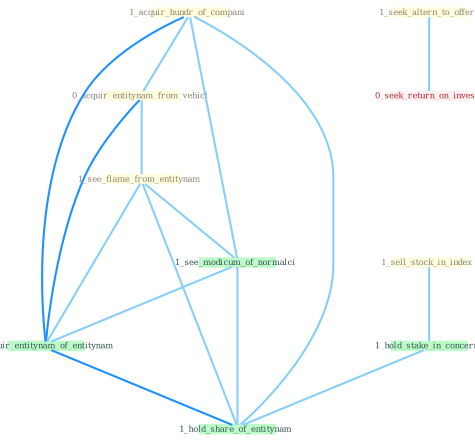 Graph G{ 
    node
    [shape=polygon,style=filled,width=.5,height=.06,color="#BDFCC9",fixedsize=true,fontsize=4,
    fontcolor="#2f4f4f"];
    {node
    [color="#ffffe0", fontcolor="#8b7d6b"] "1_acquir_hundr_of_compani " "1_seek_altern_to_offer " "1_sell_stock_in_index " "0_acquir_entitynam_from_vehicl " "1_see_flame_from_entitynam "}
{node [color="#fff0f5", fontcolor="#b22222"] "0_seek_return_on_invest "}
edge [color="#B0E2FF"];

	"1_acquir_hundr_of_compani " -- "0_acquir_entitynam_from_vehicl " [w="1", color="#87cefa" ];
	"1_acquir_hundr_of_compani " -- "1_see_modicum_of_normalci " [w="1", color="#87cefa" ];
	"1_acquir_hundr_of_compani " -- "1_acquir_entitynam_of_entitynam " [w="2", color="#1e90ff" , len=0.8];
	"1_acquir_hundr_of_compani " -- "1_hold_share_of_entitynam " [w="1", color="#87cefa" ];
	"1_seek_altern_to_offer " -- "0_seek_return_on_invest " [w="1", color="#87cefa" ];
	"1_sell_stock_in_index " -- "1_hold_stake_in_concern " [w="1", color="#87cefa" ];
	"0_acquir_entitynam_from_vehicl " -- "1_see_flame_from_entitynam " [w="1", color="#87cefa" ];
	"0_acquir_entitynam_from_vehicl " -- "1_acquir_entitynam_of_entitynam " [w="2", color="#1e90ff" , len=0.8];
	"1_see_flame_from_entitynam " -- "1_see_modicum_of_normalci " [w="1", color="#87cefa" ];
	"1_see_flame_from_entitynam " -- "1_acquir_entitynam_of_entitynam " [w="1", color="#87cefa" ];
	"1_see_flame_from_entitynam " -- "1_hold_share_of_entitynam " [w="1", color="#87cefa" ];
	"1_hold_stake_in_concern " -- "1_hold_share_of_entitynam " [w="1", color="#87cefa" ];
	"1_see_modicum_of_normalci " -- "1_acquir_entitynam_of_entitynam " [w="1", color="#87cefa" ];
	"1_see_modicum_of_normalci " -- "1_hold_share_of_entitynam " [w="1", color="#87cefa" ];
	"1_acquir_entitynam_of_entitynam " -- "1_hold_share_of_entitynam " [w="2", color="#1e90ff" , len=0.8];
}